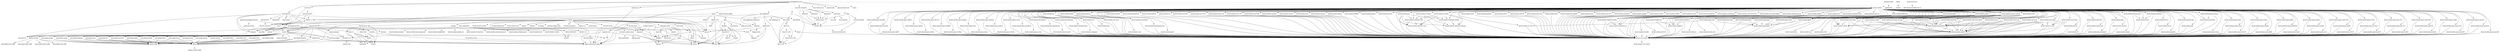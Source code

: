 digraph depends {
    node [shape=plaintext]
"alsa-utils-alsamixer" -> "libasound2";
"alsa-utils-alsamixer" -> "libformw5";
"alsa-utils-alsamixer" -> "libmenuw5";
"alsa-utils-alsamixer" -> "libncursesw5";
"alsa-utils-alsamixer" -> "libpanelw5";
"alsa-utils-alsamixer" -> "libtinfo5";
"angstrom-feed-configs" -> "opkg" [style=dotted];
"angstrom-packagegroup-boot" -> "angstrom-version";
"angstrom-packagegroup-boot" -> "packagegroup-boot";
"avahi-daemon" -> "base-files";
"avahi-daemon" -> "base-passwd";
"avahi-daemon" -> "libavahi-common3";
"avahi-daemon" -> "libavahi-core7";
"avahi-daemon" -> "libcap2";
"avahi-daemon" -> "libdaemon0";
"avahi-daemon" -> "libdbus-1-3";
"avahi-daemon" -> "libexpat1";
"avahi-daemon" -> "libnss-mdns" [style=dotted];
"avahi-daemon" -> "shadow";
"avahi-utils" -> "libavahi-client3";
"avahi-utils" -> "libavahi-common3";
"bluez5" -> "libdbus-1-3";
"bluez5" -> "libglib-2.0-0";
"bluez5" -> "libreadline6";
"bluez5" -> "libudev1";
"busybox" -> "busybox-syslog" [style=dotted];
"busybox" -> "busybox-udhcpc" [style=dotted];
"busybox" -> "update-alternatives-opkg";
"busybox-syslog" -> "update-alternatives-opkg";
"cpufreq-tweaks" -> "cpufrequtils";
"dbus-1" -> "base-files";
"dbus-1" -> "base-passwd";
"dbus-1" -> "libdbus-1-3";
"dbus-1" -> "libexpat1";
"dbus-1" -> "libx11-6";
"dbus-1" -> "shadow";
"e2fsprogs-e2fsck" -> "libblkid1";
"e2fsprogs-e2fsck" -> "libcom-err2";
"e2fsprogs-e2fsck" -> "libe2p2";
"e2fsprogs-e2fsck" -> "libext2fs2";
"e2fsprogs-e2fsck" -> "libuuid1";
"fixmac" -> "ranpwd";
"htop" -> "libncursesw5";
"htop" -> "libtinfo5";
"htop" -> "ncurses-terminfo";
"iptables" -> "kernel-module-ip-tables" [style=dotted];
"iptables" -> "kernel-module-ipt-masquerade" [style=dotted];
"iptables" -> "kernel-module-iptable-filter" [style=dotted];
"iptables" -> "kernel-module-iptable-nat" [style=dotted];
"iptables" -> "kernel-module-nf-conntrack" [style=dotted];
"iptables" -> "kernel-module-nf-conntrack-ipv4" [style=dotted];
"iptables" -> "kernel-module-nf-defrag-ipv4" [style=dotted];
"iptables" -> "kernel-module-nf-nat" [style=dotted];
"iptables" -> "kernel-module-x-tables" [style=dotted];
"iw" -> "libnl-3-200";
"iw" -> "libnl-3-genl";
"kbd" -> "update-alternatives-opkg";
"kernel" -> "kernel-4.4.0+linaro";
"kernel-4.4.0+linaro" -> "kernel-image-4.4.0+linaro";
"kernel-module-aircable" -> "kernel-4.4.0+linaro";
"kernel-module-ark3116" -> "kernel-4.4.0+linaro";
"kernel-module-ath6kl-core" -> "kernel-4.4.0+linaro";
"kernel-module-ath6kl-core" -> "kernel-module-cfg80211";
"kernel-module-ath6kl-sdio" -> "kernel-4.4.0+linaro";
"kernel-module-ath6kl-sdio" -> "kernel-module-ath6kl-core";
"kernel-module-ath6kl-sdio" -> "kernel-module-cfg80211";
"kernel-module-belkin-sa" -> "kernel-4.4.0+linaro";
"kernel-module-binfmt-misc" -> "kernel-4.4.0+linaro";
"kernel-module-bsd-comp" -> "kernel-4.4.0+linaro";
"kernel-module-bsd-comp" -> "kernel-module-ppp-generic";
"kernel-module-catc" -> "kernel-4.4.0+linaro";
"kernel-module-ccm" -> "kernel-4.4.0+linaro";
"kernel-module-cfg80211" -> "kernel-4.4.0+linaro";
"kernel-module-ch341" -> "kernel-4.4.0+linaro";
"kernel-module-configfs" -> "kernel-4.4.0+linaro";
"kernel-module-cp210x" -> "kernel-4.4.0+linaro";
"kernel-module-crc-ccitt" -> "kernel-4.4.0+linaro";
"kernel-module-ctr" -> "kernel-4.4.0+linaro";
"kernel-module-cyberjack" -> "kernel-4.4.0+linaro";
"kernel-module-cypress-m8" -> "kernel-4.4.0+linaro";
"kernel-module-digi-acceleport" -> "kernel-4.4.0+linaro";
"kernel-module-drbg" -> "kernel-4.4.0+linaro";
"kernel-module-echainiv" -> "kernel-4.4.0+linaro";
"kernel-module-empeg" -> "kernel-4.4.0+linaro";
"kernel-module-ezusb" -> "kernel-4.4.0+linaro";
"kernel-module-f81232" -> "kernel-4.4.0+linaro";
"kernel-module-ftdi-sio" -> "kernel-4.4.0+linaro";
"kernel-module-g-ether" -> "kernel-4.4.0+linaro";
"kernel-module-g-ether" -> "kernel-module-configfs";
"kernel-module-g-ether" -> "kernel-module-libcomposite";
"kernel-module-g-ether" -> "kernel-module-u-ether";
"kernel-module-g-ether" -> "kernel-module-usb-f-rndis";
"kernel-module-g-ffs" -> "kernel-4.4.0+linaro";
"kernel-module-g-ffs" -> "kernel-module-configfs";
"kernel-module-g-ffs" -> "kernel-module-libcomposite";
"kernel-module-g-ffs" -> "kernel-module-u-ether";
"kernel-module-g-ffs" -> "kernel-module-usb-f-fs";
"kernel-module-g-mass-storage" -> "kernel-4.4.0+linaro";
"kernel-module-g-mass-storage" -> "kernel-module-configfs";
"kernel-module-g-mass-storage" -> "kernel-module-libcomposite";
"kernel-module-g-mass-storage" -> "kernel-module-usb-f-mass-storage";
"kernel-module-g-serial" -> "kernel-4.4.0+linaro";
"kernel-module-g-serial" -> "kernel-module-configfs";
"kernel-module-g-serial" -> "kernel-module-libcomposite";
"kernel-module-g-zero" -> "kernel-4.4.0+linaro";
"kernel-module-g-zero" -> "kernel-module-configfs";
"kernel-module-g-zero" -> "kernel-module-libcomposite";
"kernel-module-gadgetfs" -> "kernel-4.4.0+linaro";
"kernel-module-garmin-gps" -> "kernel-4.4.0+linaro";
"kernel-module-gcm" -> "kernel-4.4.0+linaro";
"kernel-module-gf128mul" -> "kernel-4.4.0+linaro";
"kernel-module-ghash-generic" -> "kernel-4.4.0+linaro";
"kernel-module-ghash-generic" -> "kernel-module-gf128mul";
"kernel-module-gspca-benq" -> "kernel-4.4.0+linaro";
"kernel-module-gspca-conex" -> "kernel-4.4.0+linaro";
"kernel-module-gspca-cpia1" -> "kernel-4.4.0+linaro";
"kernel-module-gspca-dtcs033" -> "kernel-4.4.0+linaro";
"kernel-module-gspca-etoms" -> "kernel-4.4.0+linaro";
"kernel-module-gspca-finepix" -> "kernel-4.4.0+linaro";
"kernel-module-gspca-gl860" -> "kernel-4.4.0+linaro";
"kernel-module-gspca-jeilinj" -> "kernel-4.4.0+linaro";
"kernel-module-gspca-jl2005bcd" -> "kernel-4.4.0+linaro";
"kernel-module-gspca-kinect" -> "kernel-4.4.0+linaro";
"kernel-module-gspca-konica" -> "kernel-4.4.0+linaro";
"kernel-module-gspca-m5602" -> "kernel-4.4.0+linaro";
"kernel-module-gspca-mars" -> "kernel-4.4.0+linaro";
"kernel-module-gspca-mr97310a" -> "kernel-4.4.0+linaro";
"kernel-module-gspca-nw80x" -> "kernel-4.4.0+linaro";
"kernel-module-gspca-ov519" -> "kernel-4.4.0+linaro";
"kernel-module-gspca-ov534" -> "kernel-4.4.0+linaro";
"kernel-module-gspca-ov534-9" -> "kernel-4.4.0+linaro";
"kernel-module-gspca-pac207" -> "kernel-4.4.0+linaro";
"kernel-module-gspca-pac7302" -> "kernel-4.4.0+linaro";
"kernel-module-gspca-pac7311" -> "kernel-4.4.0+linaro";
"kernel-module-gspca-se401" -> "kernel-4.4.0+linaro";
"kernel-module-gspca-sn9c2028" -> "kernel-4.4.0+linaro";
"kernel-module-gspca-sn9c20x" -> "kernel-4.4.0+linaro";
"kernel-module-gspca-sonixb" -> "kernel-4.4.0+linaro";
"kernel-module-gspca-sonixj" -> "kernel-4.4.0+linaro";
"kernel-module-gspca-spca1528" -> "kernel-4.4.0+linaro";
"kernel-module-gspca-spca500" -> "kernel-4.4.0+linaro";
"kernel-module-gspca-spca501" -> "kernel-4.4.0+linaro";
"kernel-module-gspca-spca505" -> "kernel-4.4.0+linaro";
"kernel-module-gspca-spca506" -> "kernel-4.4.0+linaro";
"kernel-module-gspca-spca508" -> "kernel-4.4.0+linaro";
"kernel-module-gspca-spca561" -> "kernel-4.4.0+linaro";
"kernel-module-gspca-sq905" -> "kernel-4.4.0+linaro";
"kernel-module-gspca-sq905c" -> "kernel-4.4.0+linaro";
"kernel-module-gspca-sq930x" -> "kernel-4.4.0+linaro";
"kernel-module-gspca-stk014" -> "kernel-4.4.0+linaro";
"kernel-module-gspca-stk1135" -> "kernel-4.4.0+linaro";
"kernel-module-gspca-stv0680" -> "kernel-4.4.0+linaro";
"kernel-module-gspca-stv06xx" -> "kernel-4.4.0+linaro";
"kernel-module-gspca-sunplus" -> "kernel-4.4.0+linaro";
"kernel-module-gspca-t613" -> "kernel-4.4.0+linaro";
"kernel-module-gspca-topro" -> "kernel-4.4.0+linaro";
"kernel-module-gspca-touptek" -> "kernel-4.4.0+linaro";
"kernel-module-gspca-tv8532" -> "kernel-4.4.0+linaro";
"kernel-module-gspca-vc032x" -> "kernel-4.4.0+linaro";
"kernel-module-gspca-vicam" -> "kernel-4.4.0+linaro";
"kernel-module-gspca-xirlink-cit" -> "kernel-4.4.0+linaro";
"kernel-module-gspca-zc3xx" -> "kernel-4.4.0+linaro";
"kernel-module-hid-logitech" -> "kernel-4.4.0+linaro";
"kernel-module-hid-magicmouse" -> "kernel-4.4.0+linaro";
"kernel-module-hid-microsoft" -> "kernel-4.4.0+linaro";
"kernel-module-hid-multitouch" -> "kernel-4.4.0+linaro";
"kernel-module-hid-plantronics" -> "kernel-4.4.0+linaro";
"kernel-module-io-edgeport" -> "kernel-4.4.0+linaro";
"kernel-module-io-ti" -> "kernel-4.4.0+linaro";
"kernel-module-ipaq" -> "kernel-4.4.0+linaro";
"kernel-module-ipw" -> "kernel-4.4.0+linaro";
"kernel-module-ipw" -> "kernel-module-usb-wwan";
"kernel-module-ir-usb" -> "kernel-4.4.0+linaro";
"kernel-module-iuu-phoenix" -> "kernel-4.4.0+linaro";
"kernel-module-jitterentropy-rng" -> "kernel-4.4.0+linaro";
"kernel-module-joydev" -> "kernel-4.4.0+linaro";
"kernel-module-kaweth" -> "kernel-4.4.0+linaro";
"kernel-module-keyspan-pda" -> "kernel-4.4.0+linaro";
"kernel-module-keyspan-pda" -> "kernel-module-ezusb";
"kernel-module-kl5kusb105" -> "kernel-4.4.0+linaro";
"kernel-module-kobil-sct" -> "kernel-4.4.0+linaro";
"kernel-module-lcd" -> "kernel-4.4.0+linaro";
"kernel-module-libcomposite" -> "kernel-4.4.0+linaro";
"kernel-module-libcomposite" -> "kernel-module-configfs";
"kernel-module-mac80211" -> "kernel-4.4.0+linaro";
"kernel-module-mac80211" -> "kernel-module-cfg80211";
"kernel-module-mcs7830" -> "kernel-4.4.0+linaro";
"kernel-module-mct-u232" -> "kernel-4.4.0+linaro";
"kernel-module-metro-usb" -> "kernel-4.4.0+linaro";
"kernel-module-mos7720" -> "kernel-4.4.0+linaro";
"kernel-module-mos7840" -> "kernel-4.4.0+linaro";
"kernel-module-mxuport" -> "kernel-4.4.0+linaro";
"kernel-module-navman" -> "kernel-4.4.0+linaro";
"kernel-module-nfsd" -> "kernel-4.4.0+linaro";
"kernel-module-omninet" -> "kernel-4.4.0+linaro";
"kernel-module-opticon" -> "kernel-4.4.0+linaro";
"kernel-module-option" -> "kernel-4.4.0+linaro";
"kernel-module-option" -> "kernel-module-usb-wwan";
"kernel-module-oti6858" -> "kernel-4.4.0+linaro";
"kernel-module-pegasus" -> "kernel-4.4.0+linaro";
"kernel-module-pl2303" -> "kernel-4.4.0+linaro";
"kernel-module-ppp-async" -> "kernel-4.4.0+linaro";
"kernel-module-ppp-async" -> "kernel-module-crc-ccitt";
"kernel-module-ppp-async" -> "kernel-module-ppp-generic";
"kernel-module-ppp-deflate" -> "kernel-4.4.0+linaro";
"kernel-module-ppp-deflate" -> "kernel-module-ppp-generic";
"kernel-module-ppp-generic" -> "kernel-4.4.0+linaro";
"kernel-module-ppp-mppe" -> "kernel-4.4.0+linaro";
"kernel-module-ppp-mppe" -> "kernel-module-ppp-generic";
"kernel-module-ppp-synctty" -> "kernel-4.4.0+linaro";
"kernel-module-ppp-synctty" -> "kernel-module-ppp-generic";
"kernel-module-pppoe" -> "kernel-4.4.0+linaro";
"kernel-module-pppoe" -> "kernel-module-ppp-generic";
"kernel-module-pppoe" -> "kernel-module-pppox";
"kernel-module-pppox" -> "kernel-4.4.0+linaro";
"kernel-module-pppox" -> "kernel-module-ppp-generic";
"kernel-module-pwc" -> "kernel-4.4.0+linaro";
"kernel-module-pwc" -> "kernel-module-videobuf2-core";
"kernel-module-pwc" -> "kernel-module-videobuf2-memops";
"kernel-module-pwc" -> "kernel-module-videobuf2-v4l2";
"kernel-module-pwc" -> "kernel-module-videobuf2-vmalloc";
"kernel-module-qcaux" -> "kernel-4.4.0+linaro";
"kernel-module-qcserial" -> "kernel-4.4.0+linaro";
"kernel-module-qcserial" -> "kernel-module-usb-wwan";
"kernel-module-quatech2" -> "kernel-4.4.0+linaro";
"kernel-module-r8152" -> "kernel-4.4.0+linaro";
"kernel-module-rtl8150" -> "kernel-4.4.0+linaro";
"kernel-module-s2255drv" -> "kernel-4.4.0+linaro";
"kernel-module-s2255drv" -> "kernel-module-videobuf2-core";
"kernel-module-s2255drv" -> "kernel-module-videobuf2-memops";
"kernel-module-s2255drv" -> "kernel-module-videobuf2-v4l2";
"kernel-module-s2255drv" -> "kernel-module-videobuf2-vmalloc";
"kernel-module-safe-serial" -> "kernel-4.4.0+linaro";
"kernel-module-seqiv" -> "kernel-4.4.0+linaro";
"kernel-module-sha1-generic" -> "kernel-4.4.0+linaro";
"kernel-module-sierra" -> "kernel-4.4.0+linaro";
"kernel-module-smsc75xx" -> "kernel-4.4.0+linaro";
"kernel-module-smsc95xx" -> "kernel-4.4.0+linaro";
"kernel-module-spcp8x5" -> "kernel-4.4.0+linaro";
"kernel-module-sr9700" -> "kernel-4.4.0+linaro";
"kernel-module-sr9800" -> "kernel-4.4.0+linaro";
"kernel-module-ssu100" -> "kernel-4.4.0+linaro";
"kernel-module-stkwebcam" -> "kernel-4.4.0+linaro";
"kernel-module-symbolserial" -> "kernel-4.4.0+linaro";
"kernel-module-ti-usb-3410-5052" -> "kernel-4.4.0+linaro";
"kernel-module-u-ether" -> "kernel-4.4.0+linaro";
"kernel-module-u-serial" -> "kernel-4.4.0+linaro";
"kernel-module-usb-f-acm" -> "kernel-4.4.0+linaro";
"kernel-module-usb-f-acm" -> "kernel-module-configfs";
"kernel-module-usb-f-acm" -> "kernel-module-libcomposite";
"kernel-module-usb-f-acm" -> "kernel-module-u-serial";
"kernel-module-usb-f-ecm" -> "kernel-4.4.0+linaro";
"kernel-module-usb-f-ecm" -> "kernel-module-configfs";
"kernel-module-usb-f-ecm" -> "kernel-module-libcomposite";
"kernel-module-usb-f-ecm" -> "kernel-module-u-ether";
"kernel-module-usb-f-ecm-subset" -> "kernel-4.4.0+linaro";
"kernel-module-usb-f-ecm-subset" -> "kernel-module-configfs";
"kernel-module-usb-f-ecm-subset" -> "kernel-module-libcomposite";
"kernel-module-usb-f-ecm-subset" -> "kernel-module-u-ether";
"kernel-module-usb-f-fs" -> "kernel-4.4.0+linaro";
"kernel-module-usb-f-fs" -> "kernel-module-configfs";
"kernel-module-usb-f-fs" -> "kernel-module-libcomposite";
"kernel-module-usb-f-mass-storage" -> "kernel-4.4.0+linaro";
"kernel-module-usb-f-mass-storage" -> "kernel-module-configfs";
"kernel-module-usb-f-mass-storage" -> "kernel-module-libcomposite";
"kernel-module-usb-f-obex" -> "kernel-4.4.0+linaro";
"kernel-module-usb-f-obex" -> "kernel-module-configfs";
"kernel-module-usb-f-obex" -> "kernel-module-libcomposite";
"kernel-module-usb-f-obex" -> "kernel-module-u-serial";
"kernel-module-usb-f-rndis" -> "kernel-4.4.0+linaro";
"kernel-module-usb-f-rndis" -> "kernel-module-configfs";
"kernel-module-usb-f-rndis" -> "kernel-module-libcomposite";
"kernel-module-usb-f-rndis" -> "kernel-module-u-ether";
"kernel-module-usb-f-serial" -> "kernel-4.4.0+linaro";
"kernel-module-usb-f-serial" -> "kernel-module-configfs";
"kernel-module-usb-f-serial" -> "kernel-module-libcomposite";
"kernel-module-usb-f-serial" -> "kernel-module-u-serial";
"kernel-module-usb-f-ss-lb" -> "kernel-4.4.0+linaro";
"kernel-module-usb-f-ss-lb" -> "kernel-module-configfs";
"kernel-module-usb-f-ss-lb" -> "kernel-module-libcomposite";
"kernel-module-usb-serial-simple" -> "kernel-4.4.0+linaro";
"kernel-module-usb-wwan" -> "kernel-4.4.0+linaro";
"kernel-module-usbtouchscreen" -> "kernel-4.4.0+linaro";
"kernel-module-uvcvideo" -> "kernel-4.4.0+linaro";
"kernel-module-uvcvideo" -> "kernel-module-videobuf2-core";
"kernel-module-uvcvideo" -> "kernel-module-videobuf2-memops";
"kernel-module-uvcvideo" -> "kernel-module-videobuf2-v4l2";
"kernel-module-uvcvideo" -> "kernel-module-videobuf2-vmalloc";
"kernel-module-videobuf-core" -> "kernel-4.4.0+linaro";
"kernel-module-videobuf-vmalloc" -> "kernel-4.4.0+linaro";
"kernel-module-videobuf-vmalloc" -> "kernel-module-videobuf-core";
"kernel-module-videobuf2-core" -> "kernel-4.4.0+linaro";
"kernel-module-videobuf2-memops" -> "kernel-4.4.0+linaro";
"kernel-module-videobuf2-v4l2" -> "kernel-4.4.0+linaro";
"kernel-module-videobuf2-v4l2" -> "kernel-module-videobuf2-core";
"kernel-module-videobuf2-vmalloc" -> "kernel-4.4.0+linaro";
"kernel-module-videobuf2-vmalloc" -> "kernel-module-videobuf2-memops";
"kernel-module-visor" -> "kernel-4.4.0+linaro";
"kernel-module-whiteheat" -> "kernel-4.4.0+linaro";
"kernel-module-whiteheat" -> "kernel-module-ezusb";
"kernel-module-wishbone-serial" -> "kernel-4.4.0+linaro";
"kernel-module-xsens-mt" -> "kernel-4.4.0+linaro";
"kernel-module-zr364xx" -> "kernel-4.4.0+linaro";
"kernel-module-zr364xx" -> "kernel-module-videobuf-core";
"kernel-module-zr364xx" -> "kernel-module-videobuf-vmalloc";
"kernel-modules" -> "kernel-module-aircable";
"kernel-modules" -> "kernel-module-ark3116";
"kernel-modules" -> "kernel-module-ath6kl-core";
"kernel-modules" -> "kernel-module-ath6kl-sdio";
"kernel-modules" -> "kernel-module-belkin-sa";
"kernel-modules" -> "kernel-module-binfmt-misc";
"kernel-modules" -> "kernel-module-bsd-comp";
"kernel-modules" -> "kernel-module-catc";
"kernel-modules" -> "kernel-module-ccm";
"kernel-modules" -> "kernel-module-cfg80211";
"kernel-modules" -> "kernel-module-ch341";
"kernel-modules" -> "kernel-module-configfs";
"kernel-modules" -> "kernel-module-cp210x";
"kernel-modules" -> "kernel-module-crc-ccitt";
"kernel-modules" -> "kernel-module-ctr";
"kernel-modules" -> "kernel-module-cyberjack";
"kernel-modules" -> "kernel-module-cypress-m8";
"kernel-modules" -> "kernel-module-digi-acceleport";
"kernel-modules" -> "kernel-module-drbg";
"kernel-modules" -> "kernel-module-echainiv";
"kernel-modules" -> "kernel-module-empeg";
"kernel-modules" -> "kernel-module-ezusb";
"kernel-modules" -> "kernel-module-f81232";
"kernel-modules" -> "kernel-module-ftdi-sio";
"kernel-modules" -> "kernel-module-g-ether";
"kernel-modules" -> "kernel-module-g-ffs";
"kernel-modules" -> "kernel-module-g-mass-storage";
"kernel-modules" -> "kernel-module-g-serial";
"kernel-modules" -> "kernel-module-g-zero";
"kernel-modules" -> "kernel-module-gadgetfs";
"kernel-modules" -> "kernel-module-garmin-gps";
"kernel-modules" -> "kernel-module-gcm";
"kernel-modules" -> "kernel-module-gf128mul";
"kernel-modules" -> "kernel-module-ghash-generic";
"kernel-modules" -> "kernel-module-gspca-benq";
"kernel-modules" -> "kernel-module-gspca-conex";
"kernel-modules" -> "kernel-module-gspca-cpia1";
"kernel-modules" -> "kernel-module-gspca-dtcs033";
"kernel-modules" -> "kernel-module-gspca-etoms";
"kernel-modules" -> "kernel-module-gspca-finepix";
"kernel-modules" -> "kernel-module-gspca-gl860";
"kernel-modules" -> "kernel-module-gspca-jeilinj";
"kernel-modules" -> "kernel-module-gspca-jl2005bcd";
"kernel-modules" -> "kernel-module-gspca-kinect";
"kernel-modules" -> "kernel-module-gspca-konica";
"kernel-modules" -> "kernel-module-gspca-m5602";
"kernel-modules" -> "kernel-module-gspca-mars";
"kernel-modules" -> "kernel-module-gspca-mr97310a";
"kernel-modules" -> "kernel-module-gspca-nw80x";
"kernel-modules" -> "kernel-module-gspca-ov519";
"kernel-modules" -> "kernel-module-gspca-ov534";
"kernel-modules" -> "kernel-module-gspca-ov534-9";
"kernel-modules" -> "kernel-module-gspca-pac207";
"kernel-modules" -> "kernel-module-gspca-pac7302";
"kernel-modules" -> "kernel-module-gspca-pac7311";
"kernel-modules" -> "kernel-module-gspca-se401";
"kernel-modules" -> "kernel-module-gspca-sn9c2028";
"kernel-modules" -> "kernel-module-gspca-sn9c20x";
"kernel-modules" -> "kernel-module-gspca-sonixb";
"kernel-modules" -> "kernel-module-gspca-sonixj";
"kernel-modules" -> "kernel-module-gspca-spca1528";
"kernel-modules" -> "kernel-module-gspca-spca500";
"kernel-modules" -> "kernel-module-gspca-spca501";
"kernel-modules" -> "kernel-module-gspca-spca505";
"kernel-modules" -> "kernel-module-gspca-spca506";
"kernel-modules" -> "kernel-module-gspca-spca508";
"kernel-modules" -> "kernel-module-gspca-spca561";
"kernel-modules" -> "kernel-module-gspca-sq905";
"kernel-modules" -> "kernel-module-gspca-sq905c";
"kernel-modules" -> "kernel-module-gspca-sq930x";
"kernel-modules" -> "kernel-module-gspca-stk014";
"kernel-modules" -> "kernel-module-gspca-stk1135";
"kernel-modules" -> "kernel-module-gspca-stv0680";
"kernel-modules" -> "kernel-module-gspca-stv06xx";
"kernel-modules" -> "kernel-module-gspca-sunplus";
"kernel-modules" -> "kernel-module-gspca-t613";
"kernel-modules" -> "kernel-module-gspca-topro";
"kernel-modules" -> "kernel-module-gspca-touptek";
"kernel-modules" -> "kernel-module-gspca-tv8532";
"kernel-modules" -> "kernel-module-gspca-vc032x";
"kernel-modules" -> "kernel-module-gspca-vicam";
"kernel-modules" -> "kernel-module-gspca-xirlink-cit";
"kernel-modules" -> "kernel-module-gspca-zc3xx";
"kernel-modules" -> "kernel-module-hid-logitech";
"kernel-modules" -> "kernel-module-hid-magicmouse";
"kernel-modules" -> "kernel-module-hid-microsoft";
"kernel-modules" -> "kernel-module-hid-multitouch";
"kernel-modules" -> "kernel-module-hid-plantronics";
"kernel-modules" -> "kernel-module-io-edgeport";
"kernel-modules" -> "kernel-module-io-ti";
"kernel-modules" -> "kernel-module-ipaq";
"kernel-modules" -> "kernel-module-ipw";
"kernel-modules" -> "kernel-module-ir-usb";
"kernel-modules" -> "kernel-module-iuu-phoenix";
"kernel-modules" -> "kernel-module-jitterentropy-rng";
"kernel-modules" -> "kernel-module-joydev";
"kernel-modules" -> "kernel-module-kaweth";
"kernel-modules" -> "kernel-module-keyspan-pda";
"kernel-modules" -> "kernel-module-kl5kusb105";
"kernel-modules" -> "kernel-module-kobil-sct";
"kernel-modules" -> "kernel-module-lcd";
"kernel-modules" -> "kernel-module-libcomposite";
"kernel-modules" -> "kernel-module-mac80211";
"kernel-modules" -> "kernel-module-mcs7830";
"kernel-modules" -> "kernel-module-mct-u232";
"kernel-modules" -> "kernel-module-metro-usb";
"kernel-modules" -> "kernel-module-mos7720";
"kernel-modules" -> "kernel-module-mos7840";
"kernel-modules" -> "kernel-module-mxuport";
"kernel-modules" -> "kernel-module-navman";
"kernel-modules" -> "kernel-module-nfsd";
"kernel-modules" -> "kernel-module-omninet";
"kernel-modules" -> "kernel-module-opticon";
"kernel-modules" -> "kernel-module-option";
"kernel-modules" -> "kernel-module-oti6858";
"kernel-modules" -> "kernel-module-pegasus";
"kernel-modules" -> "kernel-module-pl2303";
"kernel-modules" -> "kernel-module-ppp-async";
"kernel-modules" -> "kernel-module-ppp-deflate";
"kernel-modules" -> "kernel-module-ppp-generic";
"kernel-modules" -> "kernel-module-ppp-mppe";
"kernel-modules" -> "kernel-module-ppp-synctty";
"kernel-modules" -> "kernel-module-pppoe";
"kernel-modules" -> "kernel-module-pppox";
"kernel-modules" -> "kernel-module-pwc";
"kernel-modules" -> "kernel-module-qcaux";
"kernel-modules" -> "kernel-module-qcserial";
"kernel-modules" -> "kernel-module-quatech2";
"kernel-modules" -> "kernel-module-r8152";
"kernel-modules" -> "kernel-module-rtl8150";
"kernel-modules" -> "kernel-module-s2255drv";
"kernel-modules" -> "kernel-module-safe-serial";
"kernel-modules" -> "kernel-module-seqiv";
"kernel-modules" -> "kernel-module-sha1-generic";
"kernel-modules" -> "kernel-module-sierra";
"kernel-modules" -> "kernel-module-smsc75xx";
"kernel-modules" -> "kernel-module-smsc95xx";
"kernel-modules" -> "kernel-module-spcp8x5";
"kernel-modules" -> "kernel-module-sr9700";
"kernel-modules" -> "kernel-module-sr9800";
"kernel-modules" -> "kernel-module-ssu100";
"kernel-modules" -> "kernel-module-stkwebcam";
"kernel-modules" -> "kernel-module-symbolserial";
"kernel-modules" -> "kernel-module-ti-usb-3410-5052";
"kernel-modules" -> "kernel-module-u-ether";
"kernel-modules" -> "kernel-module-u-serial";
"kernel-modules" -> "kernel-module-usb-f-acm";
"kernel-modules" -> "kernel-module-usb-f-ecm";
"kernel-modules" -> "kernel-module-usb-f-ecm-subset";
"kernel-modules" -> "kernel-module-usb-f-fs";
"kernel-modules" -> "kernel-module-usb-f-mass-storage";
"kernel-modules" -> "kernel-module-usb-f-obex";
"kernel-modules" -> "kernel-module-usb-f-rndis";
"kernel-modules" -> "kernel-module-usb-f-serial";
"kernel-modules" -> "kernel-module-usb-f-ss-lb";
"kernel-modules" -> "kernel-module-usb-serial-simple";
"kernel-modules" -> "kernel-module-usb-wwan";
"kernel-modules" -> "kernel-module-usbtouchscreen";
"kernel-modules" -> "kernel-module-uvcvideo";
"kernel-modules" -> "kernel-module-videobuf-core";
"kernel-modules" -> "kernel-module-videobuf-vmalloc";
"kernel-modules" -> "kernel-module-videobuf2-core";
"kernel-modules" -> "kernel-module-videobuf2-memops";
"kernel-modules" -> "kernel-module-videobuf2-v4l2";
"kernel-modules" -> "kernel-module-videobuf2-vmalloc";
"kernel-modules" -> "kernel-module-visor";
"kernel-modules" -> "kernel-module-whiteheat";
"kernel-modules" -> "kernel-module-wishbone-serial";
"kernel-modules" -> "kernel-module-xsens-mt";
"kernel-modules" -> "kernel-module-zr364xx";
"keymaps" -> "kbd";
"kmod" -> "libz1";
"kmod" -> "update-alternatives-opkg";
"libacl1" -> "libattr1";
"libarchive13" -> "libattr1";
"libarchive13" -> "libbz2-0";
"libarchive13" -> "libxml2";
"libarchive13" -> "libz1";
"libasound2" -> "alsa-conf";
"libasound2" -> "alsa-conf-base";
"libavahi-client3" -> "libavahi-common3";
"libavahi-client3" -> "libdbus-1-3";
"libavahi-core7" -> "libavahi-common3";
"libblkid1" -> "libuuid1";
"libcap2" -> "libattr1";
"libcrypto1.0.0" -> "openssl-conf" [style=dotted];
"libdbus-1-3" -> "dbus-1" [style=dotted];
"libdrm-freedreno1" -> "libdrm2";
"libext2fs2" -> "libblkid1";
"libext2fs2" -> "libcom-err2";
"libformw5" -> "libncursesw5";
"libformw5" -> "libtinfo5";
"libgcrypt" -> "libcap2";
"libgcrypt" -> "libgpg-error0";
"libglib-2.0-0" -> "libffi6";
"libglib-2.0-0" -> "libz1";
"libgnutls28" -> "libgmp10";
"libgnutls28" -> "libz1";
"libgnutls28" -> "nettle";
"libkmod2" -> "libz1";
"libmenuw5" -> "libncursesw5";
"libmenuw5" -> "libtinfo5";
"libmount1" -> "libblkid1";
"libmount1" -> "libuuid1";
"libncursesw5" -> "libtinfo5";
"libnl-3-cli" -> "libnl-3-200";
"libnl-3-cli" -> "libnl-3-genl";
"libnl-3-cli" -> "libnl-nf-3-200";
"libnl-3-cli" -> "libnl-route-3-200";
"libnl-3-genl" -> "libnl-3-200";
"libnl-3-genl" -> "libnl-3-cli";
"libnl-nf-3-200" -> "libnl-3-200";
"libnl-nf-3-200" -> "libnl-route-3-200";
"libnl-route-3-200" -> "libnl-3-200";
"libnss-mdns" -> "avahi-daemon";
"libopkg1" -> "libarchive13";
"libopkg1" -> "libattr1";
"libopkg1" -> "libbz2-0";
"libopkg1" -> "libxml2";
"libopkg1" -> "libz1";
"libpam" -> "libpam-runtime-suffix" [style=dotted];
"libpam-runtime" -> "libpam-suffix";
"libpam-runtime" -> "pam-plugin-deny-suffix";
"libpam-runtime" -> "pam-plugin-permit-suffix";
"libpam-runtime" -> "pam-plugin-unix-suffix";
"libpam-runtime" -> "pam-plugin-warn-suffix";
"libpanelw5" -> "libncursesw5";
"libpanelw5" -> "libtinfo5";
"libreadline6" -> "libtinfo5";
"libtinfo5" -> "ncurses-terminfo-base" [style=dotted];
"libudev1" -> "libcap2";
"libx11-6" -> "libxau6";
"libx11-6" -> "libxcb1";
"libx11-6" -> "libxdmcp6";
"libxcb-xkb1" -> "libxau6";
"libxcb-xkb1" -> "libxcb1";
"libxcb-xkb1" -> "libxdmcp6";
"libxcb1" -> "libxau6";
"libxcb1" -> "libxdmcp6";
"libxkbcommon" -> "libxau6";
"libxkbcommon" -> "libxcb-xkb1";
"libxkbcommon" -> "libxcb1";
"libxkbcommon" -> "libxdmcp6";
"libxml2" -> "libz1";
"locale-base-en-us" -> "glibc-binary-localedata-en-us";
"mesa-megadriver" -> "libdrm-freedreno1";
"mesa-megadriver" -> "libdrm2";
"mesa-megadriver" -> "libexpat1";
"mesa-megadriver" -> "libstdc++6";
"mesa-megadriver" -> "nettle";
"ncurses-terminfo" -> "ncurses-terminfo-base";
"nettle" -> "libgmp10";
"openssh-keygen" -> "libcrypto1.0.0";
"openssh-scp" -> "update-alternatives-opkg";
"openssh-ssh" -> "libcrypto1.0.0";
"openssh-ssh" -> "libz1";
"openssh-ssh" -> "update-alternatives-opkg";
"openssh-sshd" -> "base-files";
"openssh-sshd" -> "base-passwd";
"openssh-sshd" -> "libcrypto1.0.0";
"openssh-sshd" -> "libpam";
"openssh-sshd" -> "libz1";
"openssh-sshd" -> "openssh-keygen";
"openssh-sshd" -> "pam-plugin-keyinit";
"openssh-sshd" -> "pam-plugin-loginuid";
"openssh-sshd" -> "shadow";
"opkg" -> "libarchive13";
"opkg" -> "libopkg1";
"opkg" -> "opkg-arch-config";
"opkg" -> "run-postinsts";
"opkg" -> "update-alternatives-opkg";
"packagegroup-basic" -> "alsa-utils-alsamixer" [style=dotted];
"packagegroup-basic" -> "avahi-daemon";
"packagegroup-basic" -> "avahi-utils";
"packagegroup-basic" -> "bluez5" [style=dotted];
"packagegroup-basic" -> "cpufrequtils" [style=dotted];
"packagegroup-basic" -> "htop" [style=dotted];
"packagegroup-basic" -> "iw" [style=dotted];
"packagegroup-basic" -> "kernel-modules" [style=dotted];
"packagegroup-basic" -> "mesa-driver-msm" [style=dotted];
"packagegroup-basic" -> "openssh-scp";
"packagegroup-basic" -> "openssh-sftp";
"packagegroup-basic" -> "openssh-sftp-server";
"packagegroup-basic" -> "openssh-ssh";
"packagegroup-basic" -> "openssh-sshd";
"packagegroup-basic" -> "tzdata" [style=dotted];
"packagegroup-basic" -> "wpa-supplicant" [style=dotted];
"packagegroup-boot" -> "base-files";
"packagegroup-boot" -> "base-passwd";
"packagegroup-boot" -> "busybox";
"packagegroup-boot" -> "kernel" [style=dotted];
"packagegroup-boot" -> "keymaps";
"packagegroup-boot" -> "netbase";
"pam-plugin-deny" -> "libpam";
"pam-plugin-deny" -> "libpam-suffix";
"pam-plugin-env" -> "libpam";
"pam-plugin-env" -> "libpam-suffix";
"pam-plugin-faildelay" -> "libpam";
"pam-plugin-faildelay" -> "libpam-suffix";
"pam-plugin-group" -> "libpam";
"pam-plugin-group" -> "libpam-suffix";
"pam-plugin-keyinit" -> "libpam";
"pam-plugin-keyinit" -> "libpam-suffix";
"pam-plugin-lastlog" -> "libpam";
"pam-plugin-lastlog" -> "libpam-suffix";
"pam-plugin-limits" -> "libpam";
"pam-plugin-limits" -> "libpam-suffix";
"pam-plugin-loginuid" -> "libpam";
"pam-plugin-loginuid" -> "libpam-suffix";
"pam-plugin-mail" -> "libpam";
"pam-plugin-mail" -> "libpam-suffix";
"pam-plugin-motd" -> "libpam";
"pam-plugin-motd" -> "libpam-suffix";
"pam-plugin-nologin" -> "libpam";
"pam-plugin-nologin" -> "libpam-suffix";
"pam-plugin-permit" -> "libpam";
"pam-plugin-permit" -> "libpam-suffix";
"pam-plugin-rootok" -> "libpam";
"pam-plugin-rootok" -> "libpam-suffix";
"pam-plugin-securetty" -> "libpam";
"pam-plugin-securetty" -> "libpam-suffix";
"pam-plugin-shells" -> "libpam";
"pam-plugin-shells" -> "libpam-suffix";
"pam-plugin-unix" -> "libpam";
"pam-plugin-unix" -> "libpam-suffix";
"pam-plugin-warn" -> "libpam";
"pam-plugin-warn" -> "libpam-suffix";
"shadow" -> "base-passwd";
"shadow" -> "libpam";
"shadow" -> "libpam-runtime";
"shadow" -> "pam-plugin-env";
"shadow" -> "pam-plugin-faildelay";
"shadow" -> "pam-plugin-group";
"shadow" -> "pam-plugin-lastlog";
"shadow" -> "pam-plugin-limits";
"shadow" -> "pam-plugin-mail";
"shadow" -> "pam-plugin-motd";
"shadow" -> "pam-plugin-nologin";
"shadow" -> "pam-plugin-rootok";
"shadow" -> "pam-plugin-securetty";
"shadow" -> "pam-plugin-shells";
"shadow" -> "shadow-base";
"shadow" -> "shadow-securetty";
"shadow" -> "update-alternatives-opkg";
"shadow" -> "util-linux-sulogin";
"shadow-base" -> "libpam";
"shadow-base" -> "update-alternatives-opkg";
"systemd" -> "base-files";
"systemd" -> "base-passwd";
"systemd" -> "dbus-1";
"systemd" -> "e2fsprogs-e2fsck" [style=dotted];
"systemd" -> "iptables";
"systemd" -> "kernel-module-autofs4" [style=dotted];
"systemd" -> "kernel-module-ipv6" [style=dotted];
"systemd" -> "kernel-module-unix" [style=dotted];
"systemd" -> "kmod";
"systemd" -> "libacl1";
"systemd" -> "libattr1";
"systemd" -> "libblkid1";
"systemd" -> "libcap2";
"systemd" -> "libidn11";
"systemd" -> "libkmod2";
"systemd" -> "liblzma5";
"systemd" -> "libmount1";
"systemd" -> "libpam";
"systemd" -> "libxkbcommon";
"systemd" -> "os-release" [style=dotted];
"systemd" -> "shadow";
"systemd" -> "systemd-compat-units" [style=dotted];
"systemd" -> "systemd-serialgetty" [style=dotted];
"systemd" -> "systemd-vconsole-setup" [style=dotted];
"systemd" -> "udev";
"systemd" -> "udev-hwdb" [style=dotted];
"systemd" -> "update-alternatives-opkg";
"systemd" -> "update-rc.d";
"systemd" -> "util-linux-agetty" [style=dotted];
"systemd" -> "util-linux-fsck" [style=dotted];
"systemd" -> "util-linux-mount";
"systemd" -> "volatile-binds";
"systemd-analyze" -> "libattr1";
"systemd-analyze" -> "libcap2";
"systemd-analyze" -> "libmount1";
"systemd-analyze" -> "libpam";
"systemd-serialgetty" -> "systemd";
"systemd-vconsole-setup" -> "kbd" [style=dotted];
"systemd-vconsole-setup" -> "kbd-consolefonts" [style=dotted];
"systemd-vconsole-setup" -> "kbd-keymaps" [style=dotted];
"systemd-vconsole-setup" -> "libattr1";
"udev" -> "libacl1";
"udev" -> "libattr1";
"udev" -> "libblkid1";
"udev" -> "libkmod2";
"udev-hwdb" -> "udev";
"util-linux-agetty" -> "update-alternatives-opkg";
"util-linux-fsck" -> "libblkid1";
"util-linux-fsck" -> "libmount1";
"util-linux-fsck" -> "update-alternatives-opkg";
"util-linux-mount" -> "libmount1";
"util-linux-mount" -> "update-alternatives-opkg";
"util-linux-sulogin" -> "update-alternatives-opkg";
"wpa-supplicant" -> "libdbus-1-3";
"wpa-supplicant" -> "libgcrypt";
"wpa-supplicant" -> "libgnutls28";
"wpa-supplicant" -> "libnl-3-200";
"wpa-supplicant" -> "libnl-3-genl";
"wpa-supplicant" -> "wpa-supplicant-cli" [style=dotted];
"wpa-supplicant" -> "wpa-supplicant-passphrase" [style=dotted];
"wpa-supplicant-passphrase" -> "libgcrypt";
}
